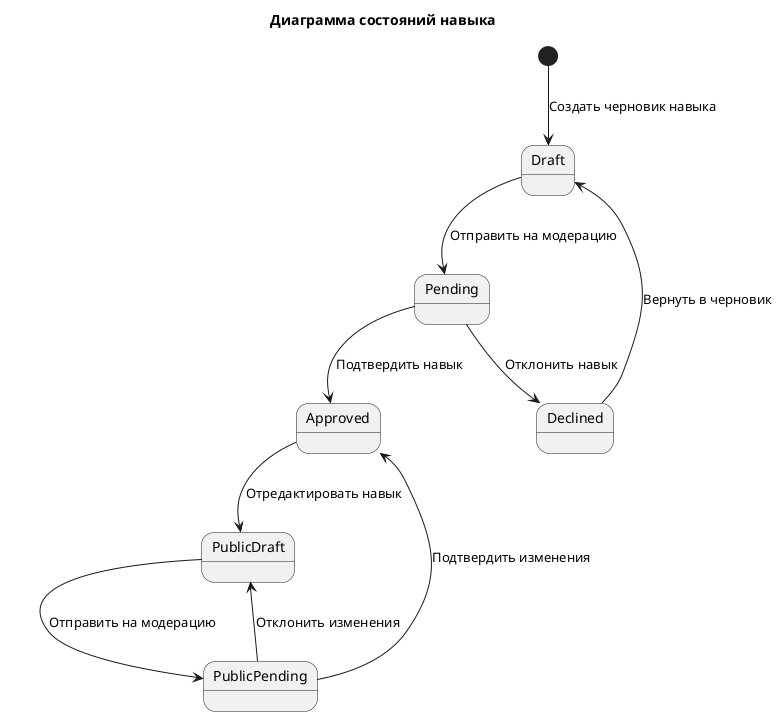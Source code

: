 @startuml
'https://plantuml.com/state-diagram

title Диаграмма состояний навыка

[*] --> Draft : Создать черновик навыка
Draft --> Pending : Отправить на модерацию

Pending --> Approved : Подтвердить навык
Pending --> Declined : Отклонить навык

Approved --> PublicDraft : Отредактировать навык
Declined --> Draft : Вернуть в черновик

PublicDraft --> PublicPending : Отправить на модерацию
PublicPending --> Approved : Подтвердить изменения
PublicPending --> PublicDraft : Отклонить изменения
@enduml